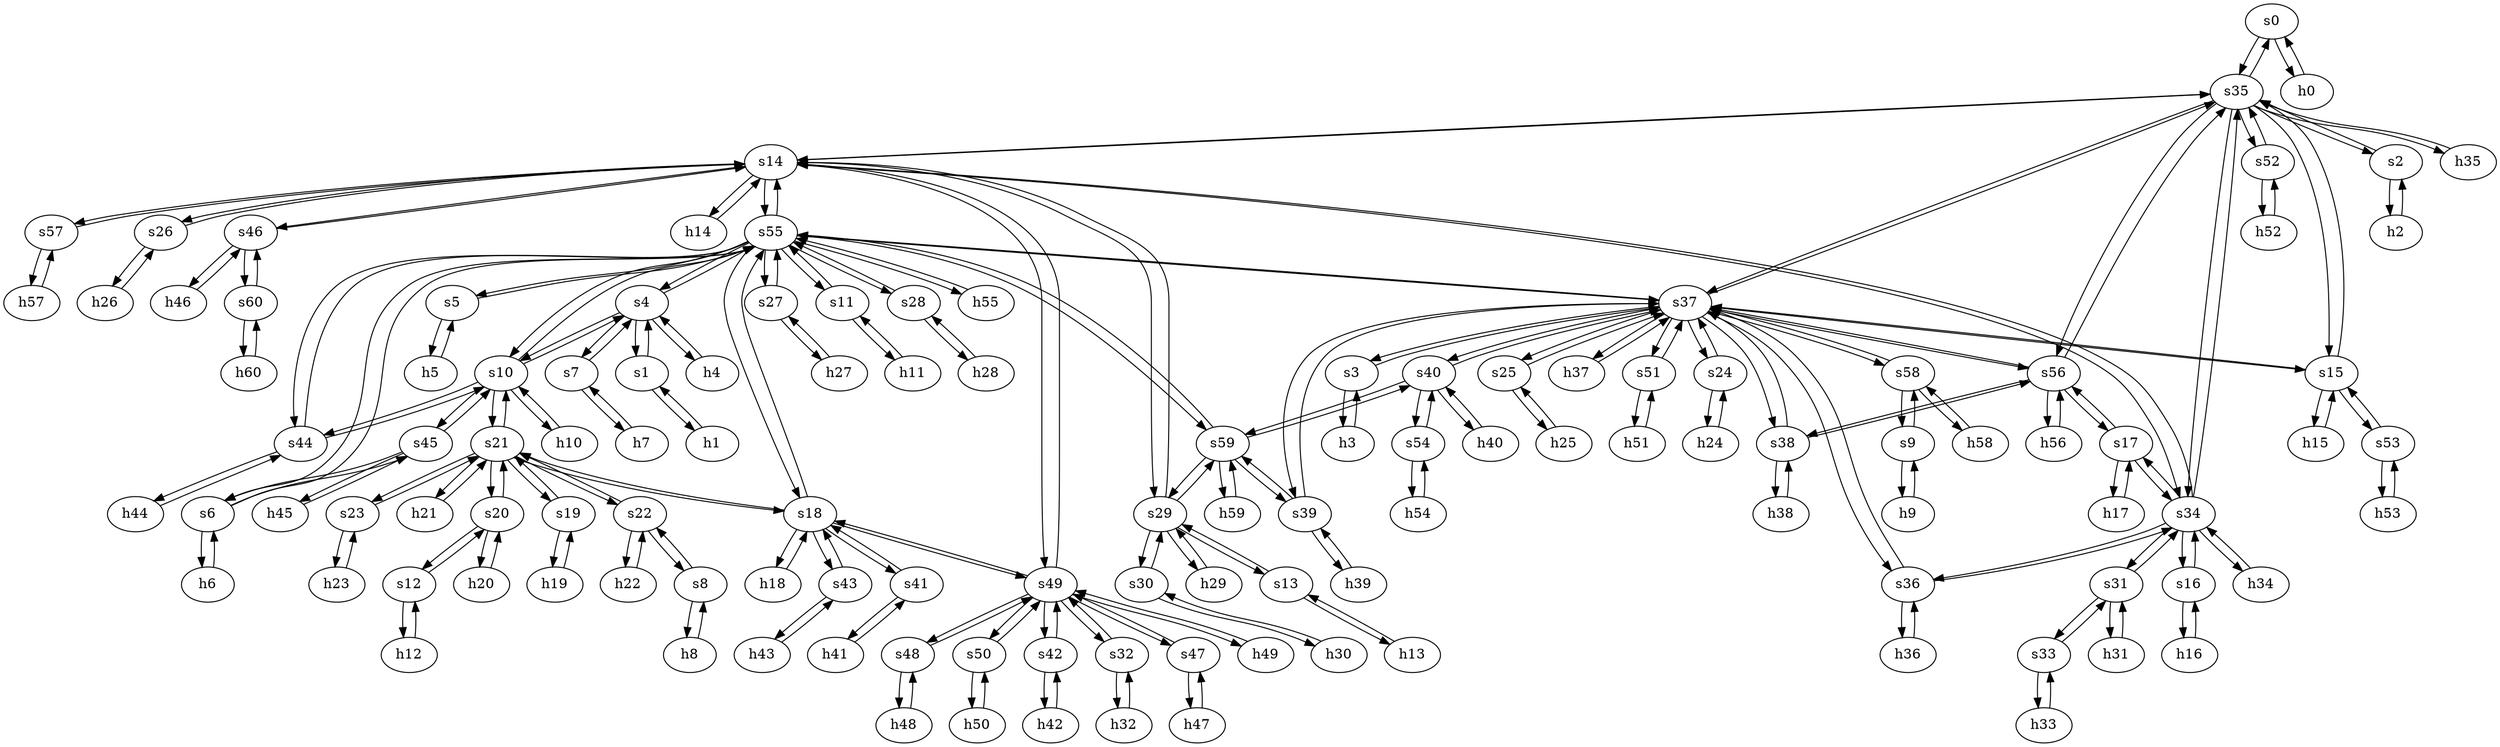 strict digraph GARR {
	s0	 [id=0,
		type=switch];
	s35	 [id=35,
		type=switch];
	s0 -> s35	 [capacity="1Gbps",
		cost=1,
		dst_port=2,
		src_port=2];
	h0	 [ip="111.0.0.0",
		mac="00:00:00:00:0:0",
		type=host];
	s0 -> h0	 [capacity="1Gbps",
		cost=1,
		dst_port=1,
		src_port=1];
	s7	 [id=7,
		type=switch];
	h7	 [ip="111.0.7.7",
		mac="00:00:00:00:7:7",
		type=host];
	s7 -> h7	 [capacity="1Gbps",
		cost=1,
		dst_port=1,
		src_port=1];
	s4	 [id=4,
		type=switch];
	s7 -> s4	 [capacity="1Gbps",
		cost=1,
		dst_port=6,
		src_port=3];
	h20	 [ip="111.0.20.20",
		mac="00:00:00:00:20:20",
		type=host];
	s20	 [id=20,
		type=switch];
	h20 -> s20	 [capacity="1Gbps",
		cost=1,
		dst_port=1,
		src_port=1];
	h47	 [ip="111.0.47.47",
		mac="00:00:00:00:47:47",
		type=host];
	s47	 [id=47,
		type=switch];
	h47 -> s47	 [capacity="1Gbps",
		cost=1,
		dst_port=1,
		src_port=1];
	h46	 [ip="111.0.46.46",
		mac="00:00:00:00:46:46",
		type=host];
	s46	 [id=46,
		type=switch];
	h46 -> s46	 [capacity="1Gbps",
		cost=1,
		dst_port=1,
		src_port=1];
	h45	 [ip="111.0.45.45",
		mac="00:00:00:00:45:45",
		type=host];
	s45	 [id=45,
		type=switch];
	h45 -> s45	 [capacity="1Gbps",
		cost=1,
		dst_port=1,
		src_port=1];
	h44	 [ip="111.0.44.44",
		mac="00:00:00:00:44:44",
		type=host];
	s44	 [id=44,
		type=switch];
	h44 -> s44	 [capacity="1Gbps",
		cost=1,
		dst_port=1,
		src_port=1];
	h43	 [ip="111.0.43.43",
		mac="00:00:00:00:43:43",
		type=host];
	s43	 [id=43,
		type=switch];
	h43 -> s43	 [capacity="1Gbps",
		cost=1,
		dst_port=1,
		src_port=1];
	s5	 [id=5,
		type=switch];
	s55	 [id=55,
		type=switch];
	s5 -> s55	 [capacity="1Gbps",
		cost=1,
		dst_port=3,
		src_port=2];
	h5	 [ip="111.0.5.5",
		mac="00:00:00:00:5:5",
		type=host];
	s5 -> h5	 [capacity="1Gbps",
		cost=1,
		dst_port=1,
		src_port=1];
	h41	 [ip="111.0.41.41",
		mac="00:00:00:00:41:41",
		type=host];
	s41	 [id=41,
		type=switch];
	h41 -> s41	 [capacity="1Gbps",
		cost=1,
		dst_port=1,
		src_port=1];
	h40	 [ip="111.0.40.40",
		mac="00:00:00:00:40:40",
		type=host];
	s40	 [id=40,
		type=switch];
	h40 -> s40	 [capacity="1Gbps",
		cost=1,
		dst_port=1,
		src_port=1];
	s4 -> s55	 [capacity="1Gbps",
		cost=1,
		dst_port=2,
		src_port=4];
	s1	 [id=1,
		type=switch];
	s4 -> s1	 [capacity="1Gbps",
		cost=1,
		dst_port=2,
		src_port=2];
	s4 -> s7	 [capacity="1Gbps",
		cost=1,
		dst_port=3,
		src_port=6];
	s10	 [id=10,
		type=switch];
	s4 -> s10	 [capacity="1Gbps",
		cost=1,
		dst_port=2,
		src_port=3];
	h4	 [ip="111.0.4.4",
		mac="00:00:00:00:4:4",
		type=host];
	s4 -> h4	 [capacity="1Gbps",
		cost=1,
		dst_port=1,
		src_port=1];
	h49	 [ip="111.0.49.49",
		mac="00:00:00:00:49:49",
		type=host];
	s49	 [id=49,
		type=switch];
	h49 -> s49	 [capacity="1Gbps",
		cost=1,
		dst_port=1,
		src_port=1];
	h48	 [ip="111.0.48.48",
		mac="00:00:00:00:48:48",
		type=host];
	s48	 [id=48,
		type=switch];
	h48 -> s48	 [capacity="1Gbps",
		cost=1,
		dst_port=1,
		src_port=1];
	s57	 [id=57,
		type=switch];
	s14	 [id=14,
		type=switch];
	s57 -> s14	 [capacity="1Gbps",
		cost=1,
		dst_port=10,
		src_port=3];
	h57	 [ip="111.0.57.57",
		mac="00:00:00:00:57:57",
		type=host];
	s57 -> h57	 [capacity="1Gbps",
		cost=1,
		dst_port=1,
		src_port=1];
	s56	 [id=56,
		type=switch];
	s17	 [id=17,
		type=switch];
	s56 -> s17	 [capacity="1Gbps",
		cost=1,
		dst_port=2,
		src_port=2];
	s37	 [id=37,
		type=switch];
	s56 -> s37	 [capacity="1Gbps",
		cost=1,
		dst_port=12,
		src_port=4];
	s56 -> s35	 [capacity="1Gbps",
		cost=1,
		dst_port=11,
		src_port=3];
	h56	 [ip="111.0.56.56",
		mac="00:00:00:00:56:56",
		type=host];
	s56 -> h56	 [capacity="1Gbps",
		cost=1,
		dst_port=1,
		src_port=1];
	s38	 [id=38,
		type=switch];
	s56 -> s38	 [capacity="1Gbps",
		cost=1,
		dst_port=3,
		src_port=5];
	s27	 [id=27,
		type=switch];
	s55 -> s27	 [capacity="1Gbps",
		cost=1,
		dst_port=2,
		src_port=11];
	s18	 [id=18,
		type=switch];
	s55 -> s18	 [capacity="1Gbps",
		cost=1,
		dst_port=7,
		src_port=10];
	s11	 [id=11,
		type=switch];
	s55 -> s11	 [capacity="1Gbps",
		cost=1,
		dst_port=2,
		src_port=8];
	s6	 [id=6,
		type=switch];
	s55 -> s6	 [capacity="1Gbps",
		cost=1,
		dst_port=4,
		src_port=5];
	h55	 [ip="111.0.55.55",
		mac="00:00:00:00:55:55",
		type=host];
	s55 -> h55	 [capacity="1Gbps",
		cost=1,
		dst_port=1,
		src_port=1];
	s55 -> s10	 [capacity="1Gbps",
		cost=1,
		dst_port=7,
		src_port=7];
	s55 -> s44	 [capacity="1Gbps",
		cost=1,
		dst_port=3,
		src_port=14];
	s55 -> s14	 [capacity="1Gbps",
		cost=1,
		dst_port=8,
		src_port=9];
	s55 -> s5	 [capacity="1Gbps",
		cost=1,
		dst_port=2,
		src_port=3];
	s55 -> s37	 [capacity="1Gbps",
		cost=1,
		dst_port=13,
		src_port=13];
	s59	 [id=59,
		type=switch];
	s55 -> s59	 [capacity="1Gbps",
		cost=1,
		dst_port=5,
		src_port=15];
	s55 -> s4	 [capacity="1Gbps",
		cost=1,
		dst_port=4,
		src_port=2];
	s28	 [id=28,
		type=switch];
	s55 -> s28	 [capacity="1Gbps",
		cost=1,
		dst_port=2,
		src_port=12];
	s54	 [id=54,
		type=switch];
	s54 -> s40	 [capacity="1Gbps",
		cost=1,
		dst_port=4,
		src_port=2];
	h54	 [ip="111.0.54.54",
		mac="00:00:00:00:54:54",
		type=host];
	s54 -> h54	 [capacity="1Gbps",
		cost=1,
		dst_port=1,
		src_port=1];
	s53	 [id=53,
		type=switch];
	h53	 [ip="111.0.53.53",
		mac="00:00:00:00:53:53",
		type=host];
	s53 -> h53	 [capacity="1Gbps",
		cost=1,
		dst_port=1,
		src_port=1];
	s15	 [id=15,
		type=switch];
	s53 -> s15	 [capacity="1Gbps",
		cost=1,
		dst_port=3,
		src_port=2];
	s52	 [id=52,
		type=switch];
	s52 -> s35	 [capacity="1Gbps",
		cost=1,
		dst_port=10,
		src_port=2];
	h52	 [ip="111.0.52.52",
		mac="00:00:00:00:52:52",
		type=host];
	s52 -> h52	 [capacity="1Gbps",
		cost=1,
		dst_port=1,
		src_port=1];
	s51	 [id=51,
		type=switch];
	h51	 [ip="111.0.51.51",
		mac="00:00:00:00:51:51",
		type=host];
	s51 -> h51	 [capacity="1Gbps",
		cost=1,
		dst_port=1,
		src_port=1];
	s51 -> s37	 [capacity="1Gbps",
		cost=1,
		dst_port=8,
		src_port=2];
	s50	 [id=50,
		type=switch];
	h50	 [ip="111.0.50.50",
		mac="00:00:00:00:50:50",
		type=host];
	s50 -> h50	 [capacity="1Gbps",
		cost=1,
		dst_port=1,
		src_port=1];
	s50 -> s49	 [capacity="1Gbps",
		cost=1,
		dst_port=9,
		src_port=2];
	s59 -> s55	 [capacity="1Gbps",
		cost=1,
		dst_port=15,
		src_port=5];
	s39	 [id=39,
		type=switch];
	s59 -> s39	 [capacity="1Gbps",
		cost=1,
		dst_port=3,
		src_port=3];
	s59 -> s40	 [capacity="1Gbps",
		cost=1,
		dst_port=3,
		src_port=4];
	s29	 [id=29,
		type=switch];
	s59 -> s29	 [capacity="1Gbps",
		cost=1,
		dst_port=5,
		src_port=2];
	h59	 [ip="111.0.59.59",
		mac="00:00:00:00:59:59",
		type=host];
	s59 -> h59	 [capacity="1Gbps",
		cost=1,
		dst_port=1,
		src_port=1];
	s58	 [id=58,
		type=switch];
	s58 -> s37	 [capacity="1Gbps",
		cost=1,
		dst_port=15,
		src_port=5];
	h58	 [ip="111.0.58.58",
		mac="00:00:00:00:58:58",
		type=host];
	s58 -> h58	 [capacity="1Gbps",
		cost=1,
		dst_port=1,
		src_port=1];
	s9	 [id=9,
		type=switch];
	s58 -> s9	 [capacity="1Gbps",
		cost=1,
		dst_port=3,
		src_port=3];
	h54 -> s54	 [capacity="1Gbps",
		cost=1,
		dst_port=1,
		src_port=1];
	h55 -> s55	 [capacity="1Gbps",
		cost=1,
		dst_port=1,
		src_port=1];
	h56 -> s56	 [capacity="1Gbps",
		cost=1,
		dst_port=1,
		src_port=1];
	h57 -> s57	 [capacity="1Gbps",
		cost=1,
		dst_port=1,
		src_port=1];
	h50 -> s50	 [capacity="1Gbps",
		cost=1,
		dst_port=1,
		src_port=1];
	h51 -> s51	 [capacity="1Gbps",
		cost=1,
		dst_port=1,
		src_port=1];
	h52 -> s52	 [capacity="1Gbps",
		cost=1,
		dst_port=1,
		src_port=1];
	h53 -> s53	 [capacity="1Gbps",
		cost=1,
		dst_port=1,
		src_port=1];
	h58 -> s58	 [capacity="1Gbps",
		cost=1,
		dst_port=1,
		src_port=1];
	h59 -> s59	 [capacity="1Gbps",
		cost=1,
		dst_port=1,
		src_port=1];
	s44 -> h44	 [capacity="1Gbps",
		cost=1,
		dst_port=1,
		src_port=1];
	s44 -> s55	 [capacity="1Gbps",
		cost=1,
		dst_port=14,
		src_port=3];
	s44 -> s10	 [capacity="1Gbps",
		cost=1,
		dst_port=3,
		src_port=2];
	h24	 [ip="111.0.24.24",
		mac="00:00:00:00:24:24",
		type=host];
	s24	 [id=24,
		type=switch];
	h24 -> s24	 [capacity="1Gbps",
		cost=1,
		dst_port=1,
		src_port=1];
	s46 -> h46	 [capacity="1Gbps",
		cost=1,
		dst_port=1,
		src_port=1];
	s46 -> s14	 [capacity="1Gbps",
		cost=1,
		dst_port=6,
		src_port=2];
	s60	 [id=60,
		type=switch];
	s46 -> s60	 [capacity="1Gbps",
		cost=1,
		dst_port=2,
		src_port=3];
	s47 -> h47	 [capacity="1Gbps",
		cost=1,
		dst_port=1,
		src_port=1];
	s47 -> s49	 [capacity="1Gbps",
		cost=1,
		dst_port=7,
		src_port=2];
	s40 -> h40	 [capacity="1Gbps",
		cost=1,
		dst_port=1,
		src_port=1];
	s40 -> s54	 [capacity="1Gbps",
		cost=1,
		dst_port=2,
		src_port=4];
	s40 -> s37	 [capacity="1Gbps",
		cost=1,
		dst_port=11,
		src_port=2];
	s40 -> s59	 [capacity="1Gbps",
		cost=1,
		dst_port=4,
		src_port=3];
	s41 -> s18	 [capacity="1Gbps",
		cost=1,
		dst_port=3,
		src_port=3];
	s41 -> h41	 [capacity="1Gbps",
		cost=1,
		dst_port=1,
		src_port=1];
	s42	 [id=42,
		type=switch];
	s42 -> s49	 [capacity="1Gbps",
		cost=1,
		dst_port=6,
		src_port=2];
	h42	 [ip="111.0.42.42",
		mac="00:00:00:00:42:42",
		type=host];
	s42 -> h42	 [capacity="1Gbps",
		cost=1,
		dst_port=1,
		src_port=1];
	s43 -> s18	 [capacity="1Gbps",
		cost=1,
		dst_port=5,
		src_port=3];
	s43 -> h43	 [capacity="1Gbps",
		cost=1,
		dst_port=1,
		src_port=1];
	s48 -> h48	 [capacity="1Gbps",
		cost=1,
		dst_port=1,
		src_port=1];
	s48 -> s49	 [capacity="1Gbps",
		cost=1,
		dst_port=8,
		src_port=2];
	s32	 [id=32,
		type=switch];
	s49 -> s32	 [capacity="1Gbps",
		cost=1,
		dst_port=3,
		src_port=5];
	s49 -> s18	 [capacity="1Gbps",
		cost=1,
		dst_port=8,
		src_port=3];
	s49 -> s48	 [capacity="1Gbps",
		cost=1,
		dst_port=2,
		src_port=8];
	s49 -> s14	 [capacity="1Gbps",
		cost=1,
		dst_port=7,
		src_port=2];
	s49 -> h49	 [capacity="1Gbps",
		cost=1,
		dst_port=1,
		src_port=1];
	s49 -> s50	 [capacity="1Gbps",
		cost=1,
		dst_port=2,
		src_port=9];
	s49 -> s42	 [capacity="1Gbps",
		cost=1,
		dst_port=2,
		src_port=6];
	s49 -> s47	 [capacity="1Gbps",
		cost=1,
		dst_port=2,
		src_port=7];
	h42 -> s42	 [capacity="1Gbps",
		cost=1,
		dst_port=1,
		src_port=1];
	h60	 [ip="111.0.60.60",
		mac="00:00:00:00:60:60",
		type=host];
	h60 -> s60	 [capacity="1Gbps",
		cost=1,
		dst_port=1,
		src_port=1];
	s45 -> s6	 [capacity="1Gbps",
		cost=1,
		dst_port=2,
		src_port=2];
	s45 -> s10	 [capacity="1Gbps",
		cost=1,
		dst_port=5,
		src_port=3];
	s45 -> h45	 [capacity="1Gbps",
		cost=1,
		dst_port=1,
		src_port=1];
	s19	 [id=19,
		type=switch];
	h19	 [ip="111.0.19.19",
		mac="00:00:00:00:19:19",
		type=host];
	s19 -> h19	 [capacity="1Gbps",
		cost=1,
		dst_port=1,
		src_port=1];
	s21	 [id=21,
		type=switch];
	s19 -> s21	 [capacity="1Gbps",
		cost=1,
		dst_port=4,
		src_port=2];
	s18 -> s41	 [capacity="1Gbps",
		cost=1,
		dst_port=3,
		src_port=3];
	s18 -> s55	 [capacity="1Gbps",
		cost=1,
		dst_port=10,
		src_port=7];
	h18	 [ip="111.0.18.18",
		mac="00:00:00:00:18:18",
		type=host];
	s18 -> h18	 [capacity="1Gbps",
		cost=1,
		dst_port=1,
		src_port=1];
	s18 -> s43	 [capacity="1Gbps",
		cost=1,
		dst_port=3,
		src_port=5];
	s18 -> s49	 [capacity="1Gbps",
		cost=1,
		dst_port=3,
		src_port=8];
	s18 -> s21	 [capacity="1Gbps",
		cost=1,
		dst_port=3,
		src_port=6];
	s13	 [id=13,
		type=switch];
	s13 -> s29	 [capacity="1Gbps",
		cost=1,
		dst_port=2,
		src_port=2];
	h13	 [ip="111.0.13.13",
		mac="00:00:00:00:13:13",
		type=host];
	s13 -> h13	 [capacity="1Gbps",
		cost=1,
		dst_port=1,
		src_port=1];
	s12	 [id=12,
		type=switch];
	s12 -> s20	 [capacity="1Gbps",
		cost=1,
		dst_port=2,
		src_port=2];
	h12	 [ip="111.0.12.12",
		mac="00:00:00:00:12:12",
		type=host];
	s12 -> h12	 [capacity="1Gbps",
		cost=1,
		dst_port=1,
		src_port=1];
	s11 -> s55	 [capacity="1Gbps",
		cost=1,
		dst_port=8,
		src_port=2];
	h11	 [ip="111.0.11.11",
		mac="00:00:00:00:11:11",
		type=host];
	s11 -> h11	 [capacity="1Gbps",
		cost=1,
		dst_port=1,
		src_port=1];
	s10 -> s55	 [capacity="1Gbps",
		cost=1,
		dst_port=7,
		src_port=7];
	s10 -> s45	 [capacity="1Gbps",
		cost=1,
		dst_port=3,
		src_port=5];
	s10 -> s44	 [capacity="1Gbps",
		cost=1,
		dst_port=2,
		src_port=3];
	s10 -> s21	 [capacity="1Gbps",
		cost=1,
		dst_port=2,
		src_port=4];
	h10	 [ip="111.0.10.10",
		mac="00:00:00:00:10:10",
		type=host];
	s10 -> h10	 [capacity="1Gbps",
		cost=1,
		dst_port=1,
		src_port=1];
	s10 -> s4	 [capacity="1Gbps",
		cost=1,
		dst_port=3,
		src_port=2];
	s17 -> s56	 [capacity="1Gbps",
		cost=1,
		dst_port=2,
		src_port=2];
	s34	 [id=34,
		type=switch];
	s17 -> s34	 [capacity="1Gbps",
		cost=1,
		dst_port=4,
		src_port=3];
	h17	 [ip="111.0.17.17",
		mac="00:00:00:00:17:17",
		type=host];
	s17 -> h17	 [capacity="1Gbps",
		cost=1,
		dst_port=1,
		src_port=1];
	s16	 [id=16,
		type=switch];
	s16 -> s34	 [capacity="1Gbps",
		cost=1,
		dst_port=3,
		src_port=2];
	h16	 [ip="111.0.16.16",
		mac="00:00:00:00:16:16",
		type=host];
	s16 -> h16	 [capacity="1Gbps",
		cost=1,
		dst_port=1,
		src_port=1];
	s15 -> s53	 [capacity="1Gbps",
		cost=1,
		dst_port=2,
		src_port=3];
	s15 -> s37	 [capacity="1Gbps",
		cost=1,
		dst_port=3,
		src_port=4];
	s15 -> s35	 [capacity="1Gbps",
		cost=1,
		dst_port=7,
		src_port=2];
	h15	 [ip="111.0.15.15",
		mac="00:00:00:00:15:15",
		type=host];
	s15 -> h15	 [capacity="1Gbps",
		cost=1,
		dst_port=1,
		src_port=1];
	s14 -> s55	 [capacity="1Gbps",
		cost=1,
		dst_port=9,
		src_port=8];
	s14 -> s57	 [capacity="1Gbps",
		cost=1,
		dst_port=3,
		src_port=10];
	s26	 [id=26,
		type=switch];
	s14 -> s26	 [capacity="1Gbps",
		cost=1,
		dst_port=2,
		src_port=11];
	s14 -> s46	 [capacity="1Gbps",
		cost=1,
		dst_port=2,
		src_port=6];
	s14 -> s49	 [capacity="1Gbps",
		cost=1,
		dst_port=2,
		src_port=7];
	s14 -> s34	 [capacity="1Gbps",
		cost=1,
		dst_port=2,
		src_port=2];
	s14 -> s29	 [capacity="1Gbps",
		cost=1,
		dst_port=3,
		src_port=12];
	s14 -> s35	 [capacity="1Gbps",
		cost=1,
		dst_port=6,
		src_port=5];
	h14	 [ip="111.0.14.14",
		mac="00:00:00:00:14:14",
		type=host];
	s14 -> h14	 [capacity="1Gbps",
		cost=1,
		dst_port=1,
		src_port=1];
	s60 -> h60	 [capacity="1Gbps",
		cost=1,
		dst_port=1,
		src_port=1];
	s60 -> s46	 [capacity="1Gbps",
		cost=1,
		dst_port=3,
		src_port=2];
	h8	 [ip="111.0.8.8",
		mac="00:00:00:00:8:8",
		type=host];
	s8	 [id=8,
		type=switch];
	h8 -> s8	 [capacity="1Gbps",
		cost=1,
		dst_port=1,
		src_port=1];
	h9	 [ip="111.0.9.9",
		mac="00:00:00:00:9:9",
		type=host];
	h9 -> s9	 [capacity="1Gbps",
		cost=1,
		dst_port=1,
		src_port=1];
	h2	 [ip="111.0.2.2",
		mac="00:00:00:00:2:2",
		type=host];
	s2	 [id=2,
		type=switch];
	h2 -> s2	 [capacity="1Gbps",
		cost=1,
		dst_port=1,
		src_port=1];
	h3	 [ip="111.0.3.3",
		mac="00:00:00:00:3:3",
		type=host];
	s3	 [id=3,
		type=switch];
	h3 -> s3	 [capacity="1Gbps",
		cost=1,
		dst_port=1,
		src_port=1];
	h0 -> s0	 [capacity="1Gbps",
		cost=1,
		dst_port=1,
		src_port=1];
	h1	 [ip="111.0.1.1",
		mac="00:00:00:00:1:1",
		type=host];
	h1 -> s1	 [capacity="1Gbps",
		cost=1,
		dst_port=1,
		src_port=1];
	h6	 [ip="111.0.6.6",
		mac="00:00:00:00:6:6",
		type=host];
	h6 -> s6	 [capacity="1Gbps",
		cost=1,
		dst_port=1,
		src_port=1];
	h7 -> s7	 [capacity="1Gbps",
		cost=1,
		dst_port=1,
		src_port=1];
	h4 -> s4	 [capacity="1Gbps",
		cost=1,
		dst_port=1,
		src_port=1];
	h5 -> s5	 [capacity="1Gbps",
		cost=1,
		dst_port=1,
		src_port=1];
	h39	 [ip="111.0.39.39",
		mac="00:00:00:00:39:39",
		type=host];
	s39 -> h39	 [capacity="1Gbps",
		cost=1,
		dst_port=1,
		src_port=1];
	s39 -> s37	 [capacity="1Gbps",
		cost=1,
		dst_port=10,
		src_port=2];
	s39 -> s59	 [capacity="1Gbps",
		cost=1,
		dst_port=3,
		src_port=3];
	s38 -> s56	 [capacity="1Gbps",
		cost=1,
		dst_port=5,
		src_port=3];
	s38 -> s37	 [capacity="1Gbps",
		cost=1,
		dst_port=9,
		src_port=2];
	h38	 [ip="111.0.38.38",
		mac="00:00:00:00:38:38",
		type=host];
	s38 -> h38	 [capacity="1Gbps",
		cost=1,
		dst_port=1,
		src_port=1];
	s35 -> s52	 [capacity="1Gbps",
		cost=1,
		dst_port=2,
		src_port=10];
	s35 -> s56	 [capacity="1Gbps",
		cost=1,
		dst_port=3,
		src_port=11];
	s35 -> s2	 [capacity="1Gbps",
		cost=1,
		dst_port=2,
		src_port=3];
	h35	 [ip="111.0.35.35",
		mac="00:00:00:00:35:35",
		type=host];
	s35 -> h35	 [capacity="1Gbps",
		cost=1,
		dst_port=1,
		src_port=1];
	s35 -> s0	 [capacity="1Gbps",
		cost=1,
		dst_port=2,
		src_port=2];
	s35 -> s14	 [capacity="1Gbps",
		cost=1,
		dst_port=5,
		src_port=6];
	s35 -> s34	 [capacity="1Gbps",
		cost=1,
		dst_port=8,
		src_port=8];
	s35 -> s37	 [capacity="1Gbps",
		cost=1,
		dst_port=6,
		src_port=9];
	s35 -> s15	 [capacity="1Gbps",
		cost=1,
		dst_port=2,
		src_port=7];
	s34 -> s17	 [capacity="1Gbps",
		cost=1,
		dst_port=3,
		src_port=4];
	s36	 [id=36,
		type=switch];
	s34 -> s36	 [capacity="1Gbps",
		cost=1,
		dst_port=2,
		src_port=9];
	s34 -> s14	 [capacity="1Gbps",
		cost=1,
		dst_port=2,
		src_port=2];
	s34 -> s16	 [capacity="1Gbps",
		cost=1,
		dst_port=2,
		src_port=3];
	s34 -> s35	 [capacity="1Gbps",
		cost=1,
		dst_port=8,
		src_port=8];
	h34	 [ip="111.0.34.34",
		mac="00:00:00:00:34:34",
		type=host];
	s34 -> h34	 [capacity="1Gbps",
		cost=1,
		dst_port=1,
		src_port=1];
	s31	 [id=31,
		type=switch];
	s34 -> s31	 [capacity="1Gbps",
		cost=1,
		dst_port=6,
		src_port=7];
	s37 -> s55	 [capacity="1Gbps",
		cost=1,
		dst_port=13,
		src_port=13];
	s37 -> s39	 [capacity="1Gbps",
		cost=1,
		dst_port=2,
		src_port=10];
	s37 -> s56	 [capacity="1Gbps",
		cost=1,
		dst_port=4,
		src_port=12];
	s37 -> s58	 [capacity="1Gbps",
		cost=1,
		dst_port=5,
		src_port=15];
	h37	 [ip="111.0.37.37",
		mac="00:00:00:00:37:37",
		type=host];
	s37 -> h37	 [capacity="1Gbps",
		cost=1,
		dst_port=1,
		src_port=1];
	s37 -> s51	 [capacity="1Gbps",
		cost=1,
		dst_port=2,
		src_port=8];
	s37 -> s36	 [capacity="1Gbps",
		cost=1,
		dst_port=3,
		src_port=7];
	s37 -> s24	 [capacity="1Gbps",
		cost=1,
		dst_port=2,
		src_port=4];
	s37 -> s40	 [capacity="1Gbps",
		cost=1,
		dst_port=2,
		src_port=11];
	s37 -> s3	 [capacity="1Gbps",
		cost=1,
		dst_port=2,
		src_port=2];
	s37 -> s35	 [capacity="1Gbps",
		cost=1,
		dst_port=9,
		src_port=6];
	s25	 [id=25,
		type=switch];
	s37 -> s25	 [capacity="1Gbps",
		cost=1,
		dst_port=2,
		src_port=5];
	s37 -> s15	 [capacity="1Gbps",
		cost=1,
		dst_port=4,
		src_port=3];
	s37 -> s38	 [capacity="1Gbps",
		cost=1,
		dst_port=2,
		src_port=9];
	s36 -> s34	 [capacity="1Gbps",
		cost=1,
		dst_port=9,
		src_port=2];
	s36 -> s37	 [capacity="1Gbps",
		cost=1,
		dst_port=7,
		src_port=3];
	h36	 [ip="111.0.36.36",
		mac="00:00:00:00:36:36",
		type=host];
	s36 -> h36	 [capacity="1Gbps",
		cost=1,
		dst_port=1,
		src_port=1];
	s31 -> s34	 [capacity="1Gbps",
		cost=1,
		dst_port=7,
		src_port=6];
	h31	 [ip="111.0.31.31",
		mac="00:00:00:00:31:31",
		type=host];
	s31 -> h31	 [capacity="1Gbps",
		cost=1,
		dst_port=1,
		src_port=1];
	s33	 [id=33,
		type=switch];
	s31 -> s33	 [capacity="1Gbps",
		cost=1,
		dst_port=3,
		src_port=3];
	s30	 [id=30,
		type=switch];
	h30	 [ip="111.0.30.30",
		mac="00:00:00:00:30:30",
		type=host];
	s30 -> h30	 [capacity="1Gbps",
		cost=1,
		dst_port=1,
		src_port=1];
	s30 -> s29	 [capacity="1Gbps",
		cost=1,
		dst_port=4,
		src_port=2];
	h33	 [ip="111.0.33.33",
		mac="00:00:00:00:33:33",
		type=host];
	s33 -> h33	 [capacity="1Gbps",
		cost=1,
		dst_port=1,
		src_port=1];
	s33 -> s31	 [capacity="1Gbps",
		cost=1,
		dst_port=3,
		src_port=3];
	s32 -> s49	 [capacity="1Gbps",
		cost=1,
		dst_port=5,
		src_port=3];
	h32	 [ip="111.0.32.32",
		mac="00:00:00:00:32:32",
		type=host];
	s32 -> h32	 [capacity="1Gbps",
		cost=1,
		dst_port=1,
		src_port=1];
	h18 -> s18	 [capacity="1Gbps",
		cost=1,
		dst_port=1,
		src_port=1];
	h19 -> s19	 [capacity="1Gbps",
		cost=1,
		dst_port=1,
		src_port=1];
	h10 -> s10	 [capacity="1Gbps",
		cost=1,
		dst_port=1,
		src_port=1];
	h11 -> s11	 [capacity="1Gbps",
		cost=1,
		dst_port=1,
		src_port=1];
	h12 -> s12	 [capacity="1Gbps",
		cost=1,
		dst_port=1,
		src_port=1];
	h13 -> s13	 [capacity="1Gbps",
		cost=1,
		dst_port=1,
		src_port=1];
	h14 -> s14	 [capacity="1Gbps",
		cost=1,
		dst_port=1,
		src_port=1];
	h15 -> s15	 [capacity="1Gbps",
		cost=1,
		dst_port=1,
		src_port=1];
	h16 -> s16	 [capacity="1Gbps",
		cost=1,
		dst_port=1,
		src_port=1];
	h17 -> s17	 [capacity="1Gbps",
		cost=1,
		dst_port=1,
		src_port=1];
	s9 -> s58	 [capacity="1Gbps",
		cost=1,
		dst_port=3,
		src_port=3];
	s9 -> h9	 [capacity="1Gbps",
		cost=1,
		dst_port=1,
		src_port=1];
	s22	 [id=22,
		type=switch];
	s8 -> s22	 [capacity="1Gbps",
		cost=1,
		dst_port=2,
		src_port=2];
	s8 -> h8	 [capacity="1Gbps",
		cost=1,
		dst_port=1,
		src_port=1];
	h29	 [ip="111.0.29.29",
		mac="00:00:00:00:29:29",
		type=host];
	h29 -> s29	 [capacity="1Gbps",
		cost=1,
		dst_port=1,
		src_port=1];
	h28	 [ip="111.0.28.28",
		mac="00:00:00:00:28:28",
		type=host];
	h28 -> s28	 [capacity="1Gbps",
		cost=1,
		dst_port=1,
		src_port=1];
	s23	 [id=23,
		type=switch];
	h23	 [ip="111.0.23.23",
		mac="00:00:00:00:23:23",
		type=host];
	s23 -> h23	 [capacity="1Gbps",
		cost=1,
		dst_port=1,
		src_port=1];
	s23 -> s21	 [capacity="1Gbps",
		cost=1,
		dst_port=7,
		src_port=2];
	s3 -> h3	 [capacity="1Gbps",
		cost=1,
		dst_port=1,
		src_port=1];
	s3 -> s37	 [capacity="1Gbps",
		cost=1,
		dst_port=2,
		src_port=2];
	s2 -> h2	 [capacity="1Gbps",
		cost=1,
		dst_port=1,
		src_port=1];
	s2 -> s35	 [capacity="1Gbps",
		cost=1,
		dst_port=3,
		src_port=2];
	s1 -> h1	 [capacity="1Gbps",
		cost=1,
		dst_port=1,
		src_port=1];
	s1 -> s4	 [capacity="1Gbps",
		cost=1,
		dst_port=2,
		src_port=2];
	h26	 [ip="111.0.26.26",
		mac="00:00:00:00:26:26",
		type=host];
	h26 -> s26	 [capacity="1Gbps",
		cost=1,
		dst_port=1,
		src_port=1];
	h21	 [ip="111.0.21.21",
		mac="00:00:00:00:21:21",
		type=host];
	h21 -> s21	 [capacity="1Gbps",
		cost=1,
		dst_port=1,
		src_port=1];
	s6 -> s55	 [capacity="1Gbps",
		cost=1,
		dst_port=5,
		src_port=4];
	s6 -> h6	 [capacity="1Gbps",
		cost=1,
		dst_port=1,
		src_port=1];
	s6 -> s45	 [capacity="1Gbps",
		cost=1,
		dst_port=2,
		src_port=2];
	h23 -> s23	 [capacity="1Gbps",
		cost=1,
		dst_port=1,
		src_port=1];
	h22	 [ip="111.0.22.22",
		mac="00:00:00:00:22:22",
		type=host];
	h22 -> s22	 [capacity="1Gbps",
		cost=1,
		dst_port=1,
		src_port=1];
	h32 -> s32	 [capacity="1Gbps",
		cost=1,
		dst_port=1,
		src_port=1];
	h33 -> s33	 [capacity="1Gbps",
		cost=1,
		dst_port=1,
		src_port=1];
	h30 -> s30	 [capacity="1Gbps",
		cost=1,
		dst_port=1,
		src_port=1];
	h31 -> s31	 [capacity="1Gbps",
		cost=1,
		dst_port=1,
		src_port=1];
	h36 -> s36	 [capacity="1Gbps",
		cost=1,
		dst_port=1,
		src_port=1];
	h37 -> s37	 [capacity="1Gbps",
		cost=1,
		dst_port=1,
		src_port=1];
	h34 -> s34	 [capacity="1Gbps",
		cost=1,
		dst_port=1,
		src_port=1];
	h35 -> s35	 [capacity="1Gbps",
		cost=1,
		dst_port=1,
		src_port=1];
	h38 -> s38	 [capacity="1Gbps",
		cost=1,
		dst_port=1,
		src_port=1];
	h39 -> s39	 [capacity="1Gbps",
		cost=1,
		dst_port=1,
		src_port=1];
	s22 -> h22	 [capacity="1Gbps",
		cost=1,
		dst_port=1,
		src_port=1];
	s22 -> s8	 [capacity="1Gbps",
		cost=1,
		dst_port=2,
		src_port=2];
	s22 -> s21	 [capacity="1Gbps",
		cost=1,
		dst_port=6,
		src_port=3];
	h25	 [ip="111.0.25.25",
		mac="00:00:00:00:25:25",
		type=host];
	h25 -> s25	 [capacity="1Gbps",
		cost=1,
		dst_port=1,
		src_port=1];
	s20 -> h20	 [capacity="1Gbps",
		cost=1,
		dst_port=1,
		src_port=1];
	s20 -> s12	 [capacity="1Gbps",
		cost=1,
		dst_port=2,
		src_port=2];
	s20 -> s21	 [capacity="1Gbps",
		cost=1,
		dst_port=5,
		src_port=3];
	s21 -> s20	 [capacity="1Gbps",
		cost=1,
		dst_port=3,
		src_port=5];
	s21 -> s18	 [capacity="1Gbps",
		cost=1,
		dst_port=6,
		src_port=3];
	s21 -> s19	 [capacity="1Gbps",
		cost=1,
		dst_port=2,
		src_port=4];
	s21 -> s10	 [capacity="1Gbps",
		cost=1,
		dst_port=4,
		src_port=2];
	s21 -> s23	 [capacity="1Gbps",
		cost=1,
		dst_port=2,
		src_port=7];
	s21 -> s22	 [capacity="1Gbps",
		cost=1,
		dst_port=3,
		src_port=6];
	s21 -> h21	 [capacity="1Gbps",
		cost=1,
		dst_port=1,
		src_port=1];
	s26 -> s14	 [capacity="1Gbps",
		cost=1,
		dst_port=11,
		src_port=2];
	s26 -> h26	 [capacity="1Gbps",
		cost=1,
		dst_port=1,
		src_port=1];
	s27 -> s55	 [capacity="1Gbps",
		cost=1,
		dst_port=11,
		src_port=2];
	h27	 [ip="111.0.27.27",
		mac="00:00:00:00:27:27",
		type=host];
	s27 -> h27	 [capacity="1Gbps",
		cost=1,
		dst_port=1,
		src_port=1];
	s24 -> h24	 [capacity="1Gbps",
		cost=1,
		dst_port=1,
		src_port=1];
	s24 -> s37	 [capacity="1Gbps",
		cost=1,
		dst_port=4,
		src_port=2];
	s25 -> h25	 [capacity="1Gbps",
		cost=1,
		dst_port=1,
		src_port=1];
	s25 -> s37	 [capacity="1Gbps",
		cost=1,
		dst_port=5,
		src_port=2];
	s28 -> s55	 [capacity="1Gbps",
		cost=1,
		dst_port=12,
		src_port=2];
	s28 -> h28	 [capacity="1Gbps",
		cost=1,
		dst_port=1,
		src_port=1];
	s29 -> s13	 [capacity="1Gbps",
		cost=1,
		dst_port=2,
		src_port=2];
	s29 -> s30	 [capacity="1Gbps",
		cost=1,
		dst_port=2,
		src_port=4];
	s29 -> s14	 [capacity="1Gbps",
		cost=1,
		dst_port=12,
		src_port=3];
	s29 -> s59	 [capacity="1Gbps",
		cost=1,
		dst_port=2,
		src_port=5];
	s29 -> h29	 [capacity="1Gbps",
		cost=1,
		dst_port=1,
		src_port=1];
	h27 -> s27	 [capacity="1Gbps",
		cost=1,
		dst_port=1,
		src_port=1];
}
